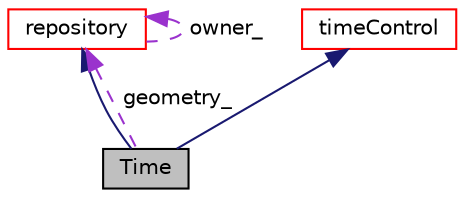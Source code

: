 digraph "Time"
{
 // LATEX_PDF_SIZE
  edge [fontname="Helvetica",fontsize="10",labelfontname="Helvetica",labelfontsize="10"];
  node [fontname="Helvetica",fontsize="10",shape=record];
  Node1 [label="Time",height=0.2,width=0.4,color="black", fillcolor="grey75", style="filled", fontcolor="black",tooltip=" "];
  Node2 -> Node1 [dir="back",color="midnightblue",fontsize="10",style="solid",fontname="Helvetica"];
  Node2 [label="repository",height=0.2,width=0.4,color="red", fillcolor="white", style="filled",URL="$classpFlow_1_1repository.html",tooltip=" "];
  Node2 -> Node2 [dir="back",color="darkorchid3",fontsize="10",style="dashed",label=" owner_" ,fontname="Helvetica"];
  Node10 -> Node1 [dir="back",color="midnightblue",fontsize="10",style="solid",fontname="Helvetica"];
  Node10 [label="timeControl",height=0.2,width=0.4,color="red", fillcolor="white", style="filled",URL="$classpFlow_1_1timeControl.html",tooltip=" "];
  Node2 -> Node1 [dir="back",color="darkorchid3",fontsize="10",style="dashed",label=" geometry_" ,fontname="Helvetica"];
}
